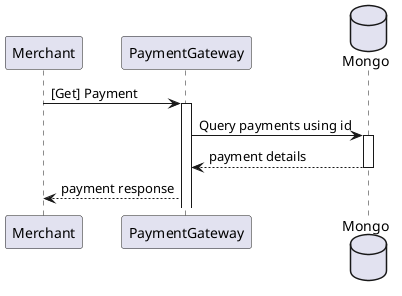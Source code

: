 @startuml
participant Merchant as merc
participant PaymentGateway as pg
database Mongo as db

merc -> pg : [Get] Payment
activate pg
pg -> db : Query payments using id
activate db
pg <-- db : payment details
deactivate db
merc <-- pg : payment response
@enduml